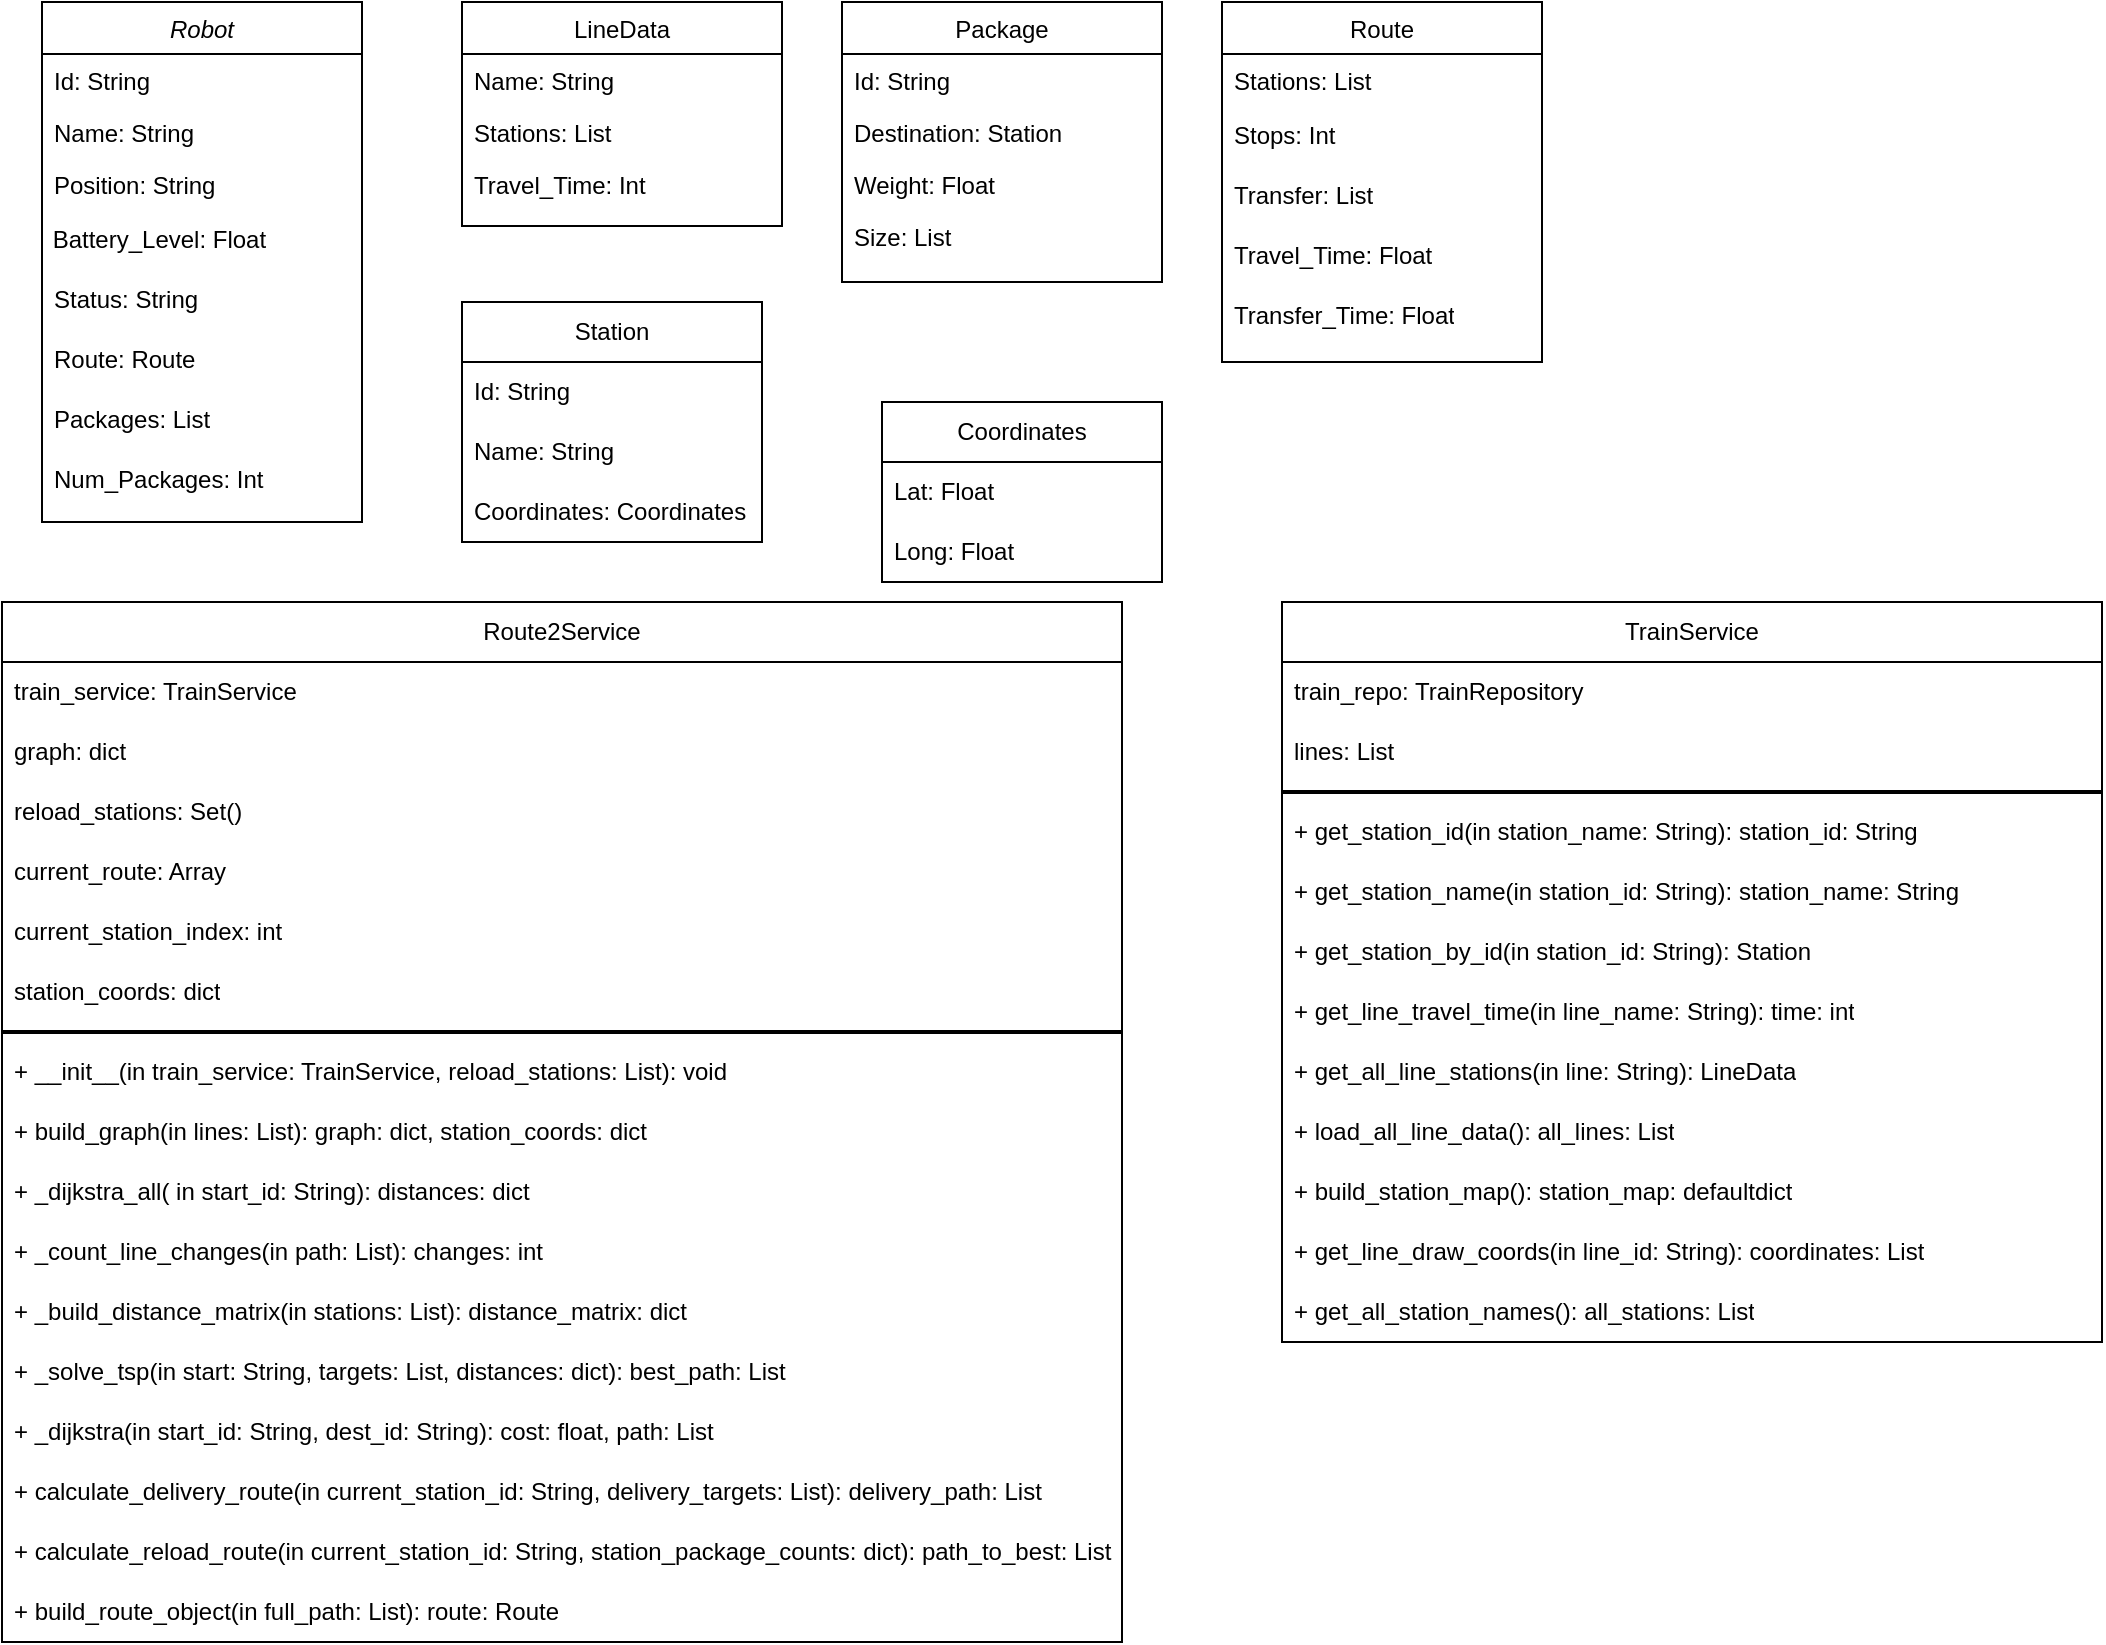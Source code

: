 <mxfile version="27.0.6">
  <diagram id="C5RBs43oDa-KdzZeNtuy" name="Page-1">
    <mxGraphModel dx="1042" dy="535" grid="1" gridSize="10" guides="1" tooltips="1" connect="1" arrows="1" fold="1" page="1" pageScale="1" pageWidth="827" pageHeight="1169" math="0" shadow="0">
      <root>
        <mxCell id="WIyWlLk6GJQsqaUBKTNV-0" />
        <mxCell id="WIyWlLk6GJQsqaUBKTNV-1" parent="WIyWlLk6GJQsqaUBKTNV-0" />
        <mxCell id="zkfFHV4jXpPFQw0GAbJ--0" value="Robot" style="swimlane;fontStyle=2;align=center;verticalAlign=top;childLayout=stackLayout;horizontal=1;startSize=26;horizontalStack=0;resizeParent=1;resizeLast=0;collapsible=1;marginBottom=0;rounded=0;shadow=0;strokeWidth=1;" parent="WIyWlLk6GJQsqaUBKTNV-1" vertex="1">
          <mxGeometry x="40" y="60" width="160" height="260" as="geometry">
            <mxRectangle x="230" y="140" width="160" height="26" as="alternateBounds" />
          </mxGeometry>
        </mxCell>
        <mxCell id="zkfFHV4jXpPFQw0GAbJ--1" value="Id: String" style="text;align=left;verticalAlign=top;spacingLeft=4;spacingRight=4;overflow=hidden;rotatable=0;points=[[0,0.5],[1,0.5]];portConstraint=eastwest;" parent="zkfFHV4jXpPFQw0GAbJ--0" vertex="1">
          <mxGeometry y="26" width="160" height="26" as="geometry" />
        </mxCell>
        <mxCell id="zkfFHV4jXpPFQw0GAbJ--2" value="Name: String" style="text;align=left;verticalAlign=top;spacingLeft=4;spacingRight=4;overflow=hidden;rotatable=0;points=[[0,0.5],[1,0.5]];portConstraint=eastwest;rounded=0;shadow=0;html=0;" parent="zkfFHV4jXpPFQw0GAbJ--0" vertex="1">
          <mxGeometry y="52" width="160" height="26" as="geometry" />
        </mxCell>
        <mxCell id="zkfFHV4jXpPFQw0GAbJ--3" value="Position: String" style="text;align=left;verticalAlign=top;spacingLeft=4;spacingRight=4;overflow=hidden;rotatable=0;points=[[0,0.5],[1,0.5]];portConstraint=eastwest;rounded=0;shadow=0;html=0;" parent="zkfFHV4jXpPFQw0GAbJ--0" vertex="1">
          <mxGeometry y="78" width="160" height="26" as="geometry" />
        </mxCell>
        <mxCell id="OUTJV8kgqdNEQ4jEnF7Q-9" value="&lt;div align=&quot;left&quot;&gt;&amp;nbsp;Battery_Level: Float&lt;/div&gt;" style="text;html=1;align=left;verticalAlign=middle;whiteSpace=wrap;rounded=0;" vertex="1" parent="zkfFHV4jXpPFQw0GAbJ--0">
          <mxGeometry y="104" width="160" height="30" as="geometry" />
        </mxCell>
        <mxCell id="OUTJV8kgqdNEQ4jEnF7Q-10" value="Status: String" style="text;strokeColor=none;fillColor=none;align=left;verticalAlign=middle;spacingLeft=4;spacingRight=4;overflow=hidden;points=[[0,0.5],[1,0.5]];portConstraint=eastwest;rotatable=0;whiteSpace=wrap;html=1;" vertex="1" parent="zkfFHV4jXpPFQw0GAbJ--0">
          <mxGeometry y="134" width="160" height="30" as="geometry" />
        </mxCell>
        <mxCell id="OUTJV8kgqdNEQ4jEnF7Q-11" value="Route: Route" style="text;strokeColor=none;fillColor=none;align=left;verticalAlign=middle;spacingLeft=4;spacingRight=4;overflow=hidden;points=[[0,0.5],[1,0.5]];portConstraint=eastwest;rotatable=0;whiteSpace=wrap;html=1;" vertex="1" parent="zkfFHV4jXpPFQw0GAbJ--0">
          <mxGeometry y="164" width="160" height="30" as="geometry" />
        </mxCell>
        <mxCell id="OUTJV8kgqdNEQ4jEnF7Q-12" value="Packages: List" style="text;strokeColor=none;fillColor=none;align=left;verticalAlign=middle;spacingLeft=4;spacingRight=4;overflow=hidden;points=[[0,0.5],[1,0.5]];portConstraint=eastwest;rotatable=0;whiteSpace=wrap;html=1;" vertex="1" parent="zkfFHV4jXpPFQw0GAbJ--0">
          <mxGeometry y="194" width="160" height="30" as="geometry" />
        </mxCell>
        <mxCell id="OUTJV8kgqdNEQ4jEnF7Q-13" value="Num_Packages: Int" style="text;strokeColor=none;fillColor=none;align=left;verticalAlign=middle;spacingLeft=4;spacingRight=4;overflow=hidden;points=[[0,0.5],[1,0.5]];portConstraint=eastwest;rotatable=0;whiteSpace=wrap;html=1;" vertex="1" parent="zkfFHV4jXpPFQw0GAbJ--0">
          <mxGeometry y="224" width="160" height="30" as="geometry" />
        </mxCell>
        <mxCell id="zkfFHV4jXpPFQw0GAbJ--6" value="Package" style="swimlane;fontStyle=0;align=center;verticalAlign=top;childLayout=stackLayout;horizontal=1;startSize=26;horizontalStack=0;resizeParent=1;resizeLast=0;collapsible=1;marginBottom=0;rounded=0;shadow=0;strokeWidth=1;" parent="WIyWlLk6GJQsqaUBKTNV-1" vertex="1">
          <mxGeometry x="440" y="60" width="160" height="140" as="geometry">
            <mxRectangle x="130" y="380" width="160" height="26" as="alternateBounds" />
          </mxGeometry>
        </mxCell>
        <mxCell id="zkfFHV4jXpPFQw0GAbJ--7" value="Id: String" style="text;align=left;verticalAlign=top;spacingLeft=4;spacingRight=4;overflow=hidden;rotatable=0;points=[[0,0.5],[1,0.5]];portConstraint=eastwest;" parent="zkfFHV4jXpPFQw0GAbJ--6" vertex="1">
          <mxGeometry y="26" width="160" height="26" as="geometry" />
        </mxCell>
        <mxCell id="zkfFHV4jXpPFQw0GAbJ--8" value="Destination: Station" style="text;align=left;verticalAlign=top;spacingLeft=4;spacingRight=4;overflow=hidden;rotatable=0;points=[[0,0.5],[1,0.5]];portConstraint=eastwest;rounded=0;shadow=0;html=0;" parent="zkfFHV4jXpPFQw0GAbJ--6" vertex="1">
          <mxGeometry y="52" width="160" height="26" as="geometry" />
        </mxCell>
        <mxCell id="zkfFHV4jXpPFQw0GAbJ--10" value="Weight: Float" style="text;align=left;verticalAlign=top;spacingLeft=4;spacingRight=4;overflow=hidden;rotatable=0;points=[[0,0.5],[1,0.5]];portConstraint=eastwest;fontStyle=0" parent="zkfFHV4jXpPFQw0GAbJ--6" vertex="1">
          <mxGeometry y="78" width="160" height="26" as="geometry" />
        </mxCell>
        <mxCell id="zkfFHV4jXpPFQw0GAbJ--11" value="Size: List" style="text;align=left;verticalAlign=top;spacingLeft=4;spacingRight=4;overflow=hidden;rotatable=0;points=[[0,0.5],[1,0.5]];portConstraint=eastwest;" parent="zkfFHV4jXpPFQw0GAbJ--6" vertex="1">
          <mxGeometry y="104" width="160" height="26" as="geometry" />
        </mxCell>
        <mxCell id="zkfFHV4jXpPFQw0GAbJ--13" value="Route" style="swimlane;fontStyle=0;align=center;verticalAlign=top;childLayout=stackLayout;horizontal=1;startSize=26;horizontalStack=0;resizeParent=1;resizeLast=0;collapsible=1;marginBottom=0;rounded=0;shadow=0;strokeWidth=1;" parent="WIyWlLk6GJQsqaUBKTNV-1" vertex="1">
          <mxGeometry x="630" y="60" width="160" height="180" as="geometry">
            <mxRectangle x="340" y="380" width="170" height="26" as="alternateBounds" />
          </mxGeometry>
        </mxCell>
        <mxCell id="zkfFHV4jXpPFQw0GAbJ--14" value="Stations: List" style="text;align=left;verticalAlign=top;spacingLeft=4;spacingRight=4;overflow=hidden;rotatable=0;points=[[0,0.5],[1,0.5]];portConstraint=eastwest;" parent="zkfFHV4jXpPFQw0GAbJ--13" vertex="1">
          <mxGeometry y="26" width="160" height="26" as="geometry" />
        </mxCell>
        <mxCell id="OUTJV8kgqdNEQ4jEnF7Q-15" value="Stops: Int" style="text;strokeColor=none;fillColor=none;align=left;verticalAlign=middle;spacingLeft=4;spacingRight=4;overflow=hidden;points=[[0,0.5],[1,0.5]];portConstraint=eastwest;rotatable=0;whiteSpace=wrap;html=1;" vertex="1" parent="zkfFHV4jXpPFQw0GAbJ--13">
          <mxGeometry y="52" width="160" height="30" as="geometry" />
        </mxCell>
        <mxCell id="OUTJV8kgqdNEQ4jEnF7Q-16" value="Transfer: List" style="text;strokeColor=none;fillColor=none;align=left;verticalAlign=middle;spacingLeft=4;spacingRight=4;overflow=hidden;points=[[0,0.5],[1,0.5]];portConstraint=eastwest;rotatable=0;whiteSpace=wrap;html=1;" vertex="1" parent="zkfFHV4jXpPFQw0GAbJ--13">
          <mxGeometry y="82" width="160" height="30" as="geometry" />
        </mxCell>
        <mxCell id="OUTJV8kgqdNEQ4jEnF7Q-17" value="Travel_Time: Float" style="text;strokeColor=none;fillColor=none;align=left;verticalAlign=middle;spacingLeft=4;spacingRight=4;overflow=hidden;points=[[0,0.5],[1,0.5]];portConstraint=eastwest;rotatable=0;whiteSpace=wrap;html=1;" vertex="1" parent="zkfFHV4jXpPFQw0GAbJ--13">
          <mxGeometry y="112" width="160" height="30" as="geometry" />
        </mxCell>
        <mxCell id="OUTJV8kgqdNEQ4jEnF7Q-18" value="Transfer_Time: Float" style="text;strokeColor=none;fillColor=none;align=left;verticalAlign=middle;spacingLeft=4;spacingRight=4;overflow=hidden;points=[[0,0.5],[1,0.5]];portConstraint=eastwest;rotatable=0;whiteSpace=wrap;html=1;" vertex="1" parent="zkfFHV4jXpPFQw0GAbJ--13">
          <mxGeometry y="142" width="160" height="30" as="geometry" />
        </mxCell>
        <mxCell id="zkfFHV4jXpPFQw0GAbJ--17" value="LineData" style="swimlane;fontStyle=0;align=center;verticalAlign=top;childLayout=stackLayout;horizontal=1;startSize=26;horizontalStack=0;resizeParent=1;resizeLast=0;collapsible=1;marginBottom=0;rounded=0;shadow=0;strokeWidth=1;" parent="WIyWlLk6GJQsqaUBKTNV-1" vertex="1">
          <mxGeometry x="250" y="60" width="160" height="112" as="geometry">
            <mxRectangle x="550" y="140" width="160" height="26" as="alternateBounds" />
          </mxGeometry>
        </mxCell>
        <mxCell id="zkfFHV4jXpPFQw0GAbJ--18" value="Name: String" style="text;align=left;verticalAlign=top;spacingLeft=4;spacingRight=4;overflow=hidden;rotatable=0;points=[[0,0.5],[1,0.5]];portConstraint=eastwest;" parent="zkfFHV4jXpPFQw0GAbJ--17" vertex="1">
          <mxGeometry y="26" width="160" height="26" as="geometry" />
        </mxCell>
        <mxCell id="zkfFHV4jXpPFQw0GAbJ--19" value="Stations: List" style="text;align=left;verticalAlign=top;spacingLeft=4;spacingRight=4;overflow=hidden;rotatable=0;points=[[0,0.5],[1,0.5]];portConstraint=eastwest;rounded=0;shadow=0;html=0;" parent="zkfFHV4jXpPFQw0GAbJ--17" vertex="1">
          <mxGeometry y="52" width="160" height="26" as="geometry" />
        </mxCell>
        <mxCell id="zkfFHV4jXpPFQw0GAbJ--20" value="Travel_Time: Int" style="text;align=left;verticalAlign=top;spacingLeft=4;spacingRight=4;overflow=hidden;rotatable=0;points=[[0,0.5],[1,0.5]];portConstraint=eastwest;rounded=0;shadow=0;html=0;" parent="zkfFHV4jXpPFQw0GAbJ--17" vertex="1">
          <mxGeometry y="78" width="160" height="26" as="geometry" />
        </mxCell>
        <mxCell id="OUTJV8kgqdNEQ4jEnF7Q-0" value="Station" style="swimlane;fontStyle=0;childLayout=stackLayout;horizontal=1;startSize=30;horizontalStack=0;resizeParent=1;resizeParentMax=0;resizeLast=0;collapsible=1;marginBottom=0;whiteSpace=wrap;html=1;" vertex="1" parent="WIyWlLk6GJQsqaUBKTNV-1">
          <mxGeometry x="250" y="210" width="150" height="120" as="geometry" />
        </mxCell>
        <mxCell id="OUTJV8kgqdNEQ4jEnF7Q-1" value="Id: String" style="text;strokeColor=none;fillColor=none;align=left;verticalAlign=middle;spacingLeft=4;spacingRight=4;overflow=hidden;points=[[0,0.5],[1,0.5]];portConstraint=eastwest;rotatable=0;whiteSpace=wrap;html=1;" vertex="1" parent="OUTJV8kgqdNEQ4jEnF7Q-0">
          <mxGeometry y="30" width="150" height="30" as="geometry" />
        </mxCell>
        <mxCell id="OUTJV8kgqdNEQ4jEnF7Q-2" value="Name: String" style="text;strokeColor=none;fillColor=none;align=left;verticalAlign=middle;spacingLeft=4;spacingRight=4;overflow=hidden;points=[[0,0.5],[1,0.5]];portConstraint=eastwest;rotatable=0;whiteSpace=wrap;html=1;" vertex="1" parent="OUTJV8kgqdNEQ4jEnF7Q-0">
          <mxGeometry y="60" width="150" height="30" as="geometry" />
        </mxCell>
        <mxCell id="OUTJV8kgqdNEQ4jEnF7Q-3" value="Coordinates: Coordinates" style="text;strokeColor=none;fillColor=none;align=left;verticalAlign=middle;spacingLeft=4;spacingRight=4;overflow=hidden;points=[[0,0.5],[1,0.5]];portConstraint=eastwest;rotatable=0;whiteSpace=wrap;html=1;" vertex="1" parent="OUTJV8kgqdNEQ4jEnF7Q-0">
          <mxGeometry y="90" width="150" height="30" as="geometry" />
        </mxCell>
        <mxCell id="OUTJV8kgqdNEQ4jEnF7Q-5" value="Coordinates" style="swimlane;fontStyle=0;childLayout=stackLayout;horizontal=1;startSize=30;horizontalStack=0;resizeParent=1;resizeParentMax=0;resizeLast=0;collapsible=1;marginBottom=0;whiteSpace=wrap;html=1;" vertex="1" parent="WIyWlLk6GJQsqaUBKTNV-1">
          <mxGeometry x="460" y="260" width="140" height="90" as="geometry" />
        </mxCell>
        <mxCell id="OUTJV8kgqdNEQ4jEnF7Q-6" value="Lat: Float" style="text;strokeColor=none;fillColor=none;align=left;verticalAlign=middle;spacingLeft=4;spacingRight=4;overflow=hidden;points=[[0,0.5],[1,0.5]];portConstraint=eastwest;rotatable=0;whiteSpace=wrap;html=1;" vertex="1" parent="OUTJV8kgqdNEQ4jEnF7Q-5">
          <mxGeometry y="30" width="140" height="30" as="geometry" />
        </mxCell>
        <mxCell id="OUTJV8kgqdNEQ4jEnF7Q-7" value="Long: Float" style="text;strokeColor=none;fillColor=none;align=left;verticalAlign=middle;spacingLeft=4;spacingRight=4;overflow=hidden;points=[[0,0.5],[1,0.5]];portConstraint=eastwest;rotatable=0;whiteSpace=wrap;html=1;" vertex="1" parent="OUTJV8kgqdNEQ4jEnF7Q-5">
          <mxGeometry y="60" width="140" height="30" as="geometry" />
        </mxCell>
        <mxCell id="OUTJV8kgqdNEQ4jEnF7Q-19" value="Route2Service" style="swimlane;fontStyle=0;childLayout=stackLayout;horizontal=1;startSize=30;horizontalStack=0;resizeParent=1;resizeParentMax=0;resizeLast=0;collapsible=1;marginBottom=0;whiteSpace=wrap;html=1;" vertex="1" parent="WIyWlLk6GJQsqaUBKTNV-1">
          <mxGeometry x="20" y="360" width="560" height="520" as="geometry" />
        </mxCell>
        <mxCell id="OUTJV8kgqdNEQ4jEnF7Q-20" value="train_service: TrainService" style="text;strokeColor=none;fillColor=none;align=left;verticalAlign=middle;spacingLeft=4;spacingRight=4;overflow=hidden;points=[[0,0.5],[1,0.5]];portConstraint=eastwest;rotatable=0;whiteSpace=wrap;html=1;" vertex="1" parent="OUTJV8kgqdNEQ4jEnF7Q-19">
          <mxGeometry y="30" width="560" height="30" as="geometry" />
        </mxCell>
        <mxCell id="OUTJV8kgqdNEQ4jEnF7Q-21" value="graph: dict" style="text;strokeColor=none;fillColor=none;align=left;verticalAlign=middle;spacingLeft=4;spacingRight=4;overflow=hidden;points=[[0,0.5],[1,0.5]];portConstraint=eastwest;rotatable=0;whiteSpace=wrap;html=1;" vertex="1" parent="OUTJV8kgqdNEQ4jEnF7Q-19">
          <mxGeometry y="60" width="560" height="30" as="geometry" />
        </mxCell>
        <mxCell id="OUTJV8kgqdNEQ4jEnF7Q-22" value="reload_stations: Set()" style="text;strokeColor=none;fillColor=none;align=left;verticalAlign=middle;spacingLeft=4;spacingRight=4;overflow=hidden;points=[[0,0.5],[1,0.5]];portConstraint=eastwest;rotatable=0;whiteSpace=wrap;html=1;" vertex="1" parent="OUTJV8kgqdNEQ4jEnF7Q-19">
          <mxGeometry y="90" width="560" height="30" as="geometry" />
        </mxCell>
        <mxCell id="OUTJV8kgqdNEQ4jEnF7Q-40" value="current_route: Array" style="text;strokeColor=none;fillColor=none;align=left;verticalAlign=middle;spacingLeft=4;spacingRight=4;overflow=hidden;points=[[0,0.5],[1,0.5]];portConstraint=eastwest;rotatable=0;whiteSpace=wrap;html=1;" vertex="1" parent="OUTJV8kgqdNEQ4jEnF7Q-19">
          <mxGeometry y="120" width="560" height="30" as="geometry" />
        </mxCell>
        <mxCell id="OUTJV8kgqdNEQ4jEnF7Q-41" value="current_station_index: int" style="text;strokeColor=none;fillColor=none;align=left;verticalAlign=middle;spacingLeft=4;spacingRight=4;overflow=hidden;points=[[0,0.5],[1,0.5]];portConstraint=eastwest;rotatable=0;whiteSpace=wrap;html=1;" vertex="1" parent="OUTJV8kgqdNEQ4jEnF7Q-19">
          <mxGeometry y="150" width="560" height="30" as="geometry" />
        </mxCell>
        <mxCell id="OUTJV8kgqdNEQ4jEnF7Q-42" value="station_coords: dict" style="text;strokeColor=none;fillColor=none;align=left;verticalAlign=middle;spacingLeft=4;spacingRight=4;overflow=hidden;points=[[0,0.5],[1,0.5]];portConstraint=eastwest;rotatable=0;whiteSpace=wrap;html=1;" vertex="1" parent="OUTJV8kgqdNEQ4jEnF7Q-19">
          <mxGeometry y="180" width="560" height="30" as="geometry" />
        </mxCell>
        <mxCell id="OUTJV8kgqdNEQ4jEnF7Q-38" value="" style="line;strokeWidth=2;html=1;" vertex="1" parent="OUTJV8kgqdNEQ4jEnF7Q-19">
          <mxGeometry y="210" width="560" height="10" as="geometry" />
        </mxCell>
        <mxCell id="OUTJV8kgqdNEQ4jEnF7Q-39" value="+ __init__(in train_service: TrainService, reload_stations: List): void" style="text;strokeColor=none;fillColor=none;align=left;verticalAlign=middle;spacingLeft=4;spacingRight=4;overflow=hidden;points=[[0,0.5],[1,0.5]];portConstraint=eastwest;rotatable=0;whiteSpace=wrap;html=1;" vertex="1" parent="OUTJV8kgqdNEQ4jEnF7Q-19">
          <mxGeometry y="220" width="560" height="30" as="geometry" />
        </mxCell>
        <mxCell id="OUTJV8kgqdNEQ4jEnF7Q-43" value="+ build_graph(in lines: List): graph: dict, station_coords: dict" style="text;strokeColor=none;fillColor=none;align=left;verticalAlign=middle;spacingLeft=4;spacingRight=4;overflow=hidden;points=[[0,0.5],[1,0.5]];portConstraint=eastwest;rotatable=0;whiteSpace=wrap;html=1;" vertex="1" parent="OUTJV8kgqdNEQ4jEnF7Q-19">
          <mxGeometry y="250" width="560" height="30" as="geometry" />
        </mxCell>
        <mxCell id="OUTJV8kgqdNEQ4jEnF7Q-44" value="+ _dijkstra_all( in start_id: String): distances: dict" style="text;strokeColor=none;fillColor=none;align=left;verticalAlign=middle;spacingLeft=4;spacingRight=4;overflow=hidden;points=[[0,0.5],[1,0.5]];portConstraint=eastwest;rotatable=0;whiteSpace=wrap;html=1;" vertex="1" parent="OUTJV8kgqdNEQ4jEnF7Q-19">
          <mxGeometry y="280" width="560" height="30" as="geometry" />
        </mxCell>
        <mxCell id="OUTJV8kgqdNEQ4jEnF7Q-45" value="&lt;div&gt;+ _count_line_changes(in path: List): changes: int&lt;/div&gt;" style="text;strokeColor=none;fillColor=none;align=left;verticalAlign=middle;spacingLeft=4;spacingRight=4;overflow=hidden;points=[[0,0.5],[1,0.5]];portConstraint=eastwest;rotatable=0;whiteSpace=wrap;html=1;" vertex="1" parent="OUTJV8kgqdNEQ4jEnF7Q-19">
          <mxGeometry y="310" width="560" height="30" as="geometry" />
        </mxCell>
        <mxCell id="OUTJV8kgqdNEQ4jEnF7Q-46" value="+ _build_distance_matrix(in stations: List): distance_matrix: dict" style="text;strokeColor=none;fillColor=none;align=left;verticalAlign=middle;spacingLeft=4;spacingRight=4;overflow=hidden;points=[[0,0.5],[1,0.5]];portConstraint=eastwest;rotatable=0;whiteSpace=wrap;html=1;" vertex="1" parent="OUTJV8kgqdNEQ4jEnF7Q-19">
          <mxGeometry y="340" width="560" height="30" as="geometry" />
        </mxCell>
        <mxCell id="OUTJV8kgqdNEQ4jEnF7Q-47" value="+ _solve_tsp(in start: String, targets: List, distances: dict): best_path: List" style="text;strokeColor=none;fillColor=none;align=left;verticalAlign=middle;spacingLeft=4;spacingRight=4;overflow=hidden;points=[[0,0.5],[1,0.5]];portConstraint=eastwest;rotatable=0;whiteSpace=wrap;html=1;" vertex="1" parent="OUTJV8kgqdNEQ4jEnF7Q-19">
          <mxGeometry y="370" width="560" height="30" as="geometry" />
        </mxCell>
        <mxCell id="OUTJV8kgqdNEQ4jEnF7Q-48" value="+ _dijkstra(in start_id: String, dest_id: String): cost: float, path: List" style="text;strokeColor=none;fillColor=none;align=left;verticalAlign=middle;spacingLeft=4;spacingRight=4;overflow=hidden;points=[[0,0.5],[1,0.5]];portConstraint=eastwest;rotatable=0;whiteSpace=wrap;html=1;" vertex="1" parent="OUTJV8kgqdNEQ4jEnF7Q-19">
          <mxGeometry y="400" width="560" height="30" as="geometry" />
        </mxCell>
        <mxCell id="OUTJV8kgqdNEQ4jEnF7Q-49" value="+ calculate_delivery_route(in current_station_id: String, delivery_targets: List): delivery_path: List" style="text;strokeColor=none;fillColor=none;align=left;verticalAlign=middle;spacingLeft=4;spacingRight=4;overflow=hidden;points=[[0,0.5],[1,0.5]];portConstraint=eastwest;rotatable=0;whiteSpace=wrap;html=1;" vertex="1" parent="OUTJV8kgqdNEQ4jEnF7Q-19">
          <mxGeometry y="430" width="560" height="30" as="geometry" />
        </mxCell>
        <mxCell id="OUTJV8kgqdNEQ4jEnF7Q-50" value="+ calculate_reload_route(in current_station_id: String, station_package_counts: dict): path_to_best: List" style="text;strokeColor=none;fillColor=none;align=left;verticalAlign=middle;spacingLeft=4;spacingRight=4;overflow=hidden;points=[[0,0.5],[1,0.5]];portConstraint=eastwest;rotatable=0;whiteSpace=wrap;html=1;" vertex="1" parent="OUTJV8kgqdNEQ4jEnF7Q-19">
          <mxGeometry y="460" width="560" height="30" as="geometry" />
        </mxCell>
        <mxCell id="OUTJV8kgqdNEQ4jEnF7Q-51" value="+ build_route_object(in full_path: List): route: Route" style="text;strokeColor=none;fillColor=none;align=left;verticalAlign=middle;spacingLeft=4;spacingRight=4;overflow=hidden;points=[[0,0.5],[1,0.5]];portConstraint=eastwest;rotatable=0;whiteSpace=wrap;html=1;" vertex="1" parent="OUTJV8kgqdNEQ4jEnF7Q-19">
          <mxGeometry y="490" width="560" height="30" as="geometry" />
        </mxCell>
        <mxCell id="OUTJV8kgqdNEQ4jEnF7Q-31" value="TrainService" style="swimlane;fontStyle=0;childLayout=stackLayout;horizontal=1;startSize=30;horizontalStack=0;resizeParent=1;resizeParentMax=0;resizeLast=0;collapsible=1;marginBottom=0;whiteSpace=wrap;html=1;" vertex="1" parent="WIyWlLk6GJQsqaUBKTNV-1">
          <mxGeometry x="660" y="360" width="410" height="370" as="geometry" />
        </mxCell>
        <mxCell id="OUTJV8kgqdNEQ4jEnF7Q-32" value="train_repo: TrainRepository" style="text;strokeColor=none;fillColor=none;align=left;verticalAlign=middle;spacingLeft=4;spacingRight=4;overflow=hidden;points=[[0,0.5],[1,0.5]];portConstraint=eastwest;rotatable=0;whiteSpace=wrap;html=1;" vertex="1" parent="OUTJV8kgqdNEQ4jEnF7Q-31">
          <mxGeometry y="30" width="410" height="30" as="geometry" />
        </mxCell>
        <mxCell id="OUTJV8kgqdNEQ4jEnF7Q-33" value="lines: List" style="text;strokeColor=none;fillColor=none;align=left;verticalAlign=middle;spacingLeft=4;spacingRight=4;overflow=hidden;points=[[0,0.5],[1,0.5]];portConstraint=eastwest;rotatable=0;whiteSpace=wrap;html=1;" vertex="1" parent="OUTJV8kgqdNEQ4jEnF7Q-31">
          <mxGeometry y="60" width="410" height="30" as="geometry" />
        </mxCell>
        <mxCell id="OUTJV8kgqdNEQ4jEnF7Q-52" value="" style="line;strokeWidth=2;html=1;" vertex="1" parent="OUTJV8kgqdNEQ4jEnF7Q-31">
          <mxGeometry y="90" width="410" height="10" as="geometry" />
        </mxCell>
        <mxCell id="OUTJV8kgqdNEQ4jEnF7Q-34" value="+ get_station_id(in station_name: String): station_id: String" style="text;strokeColor=none;fillColor=none;align=left;verticalAlign=middle;spacingLeft=4;spacingRight=4;overflow=hidden;points=[[0,0.5],[1,0.5]];portConstraint=eastwest;rotatable=0;whiteSpace=wrap;html=1;" vertex="1" parent="OUTJV8kgqdNEQ4jEnF7Q-31">
          <mxGeometry y="100" width="410" height="30" as="geometry" />
        </mxCell>
        <mxCell id="OUTJV8kgqdNEQ4jEnF7Q-53" value="+ get_station_name(in station_id: String): station_name: String" style="text;strokeColor=none;fillColor=none;align=left;verticalAlign=middle;spacingLeft=4;spacingRight=4;overflow=hidden;points=[[0,0.5],[1,0.5]];portConstraint=eastwest;rotatable=0;whiteSpace=wrap;html=1;" vertex="1" parent="OUTJV8kgqdNEQ4jEnF7Q-31">
          <mxGeometry y="130" width="410" height="30" as="geometry" />
        </mxCell>
        <mxCell id="OUTJV8kgqdNEQ4jEnF7Q-54" value="+ get_station_by_id(in station_id: String): Station" style="text;strokeColor=none;fillColor=none;align=left;verticalAlign=middle;spacingLeft=4;spacingRight=4;overflow=hidden;points=[[0,0.5],[1,0.5]];portConstraint=eastwest;rotatable=0;whiteSpace=wrap;html=1;" vertex="1" parent="OUTJV8kgqdNEQ4jEnF7Q-31">
          <mxGeometry y="160" width="410" height="30" as="geometry" />
        </mxCell>
        <mxCell id="OUTJV8kgqdNEQ4jEnF7Q-55" value="+ get_line_travel_time(in line_name: String): time: int" style="text;strokeColor=none;fillColor=none;align=left;verticalAlign=middle;spacingLeft=4;spacingRight=4;overflow=hidden;points=[[0,0.5],[1,0.5]];portConstraint=eastwest;rotatable=0;whiteSpace=wrap;html=1;" vertex="1" parent="OUTJV8kgqdNEQ4jEnF7Q-31">
          <mxGeometry y="190" width="410" height="30" as="geometry" />
        </mxCell>
        <mxCell id="OUTJV8kgqdNEQ4jEnF7Q-57" value="+ get_all_line_stations(in line: String): LineData" style="text;strokeColor=none;fillColor=none;align=left;verticalAlign=middle;spacingLeft=4;spacingRight=4;overflow=hidden;points=[[0,0.5],[1,0.5]];portConstraint=eastwest;rotatable=0;whiteSpace=wrap;html=1;" vertex="1" parent="OUTJV8kgqdNEQ4jEnF7Q-31">
          <mxGeometry y="220" width="410" height="30" as="geometry" />
        </mxCell>
        <mxCell id="OUTJV8kgqdNEQ4jEnF7Q-56" value="+ load_all_line_data(): all_lines: List" style="text;strokeColor=none;fillColor=none;align=left;verticalAlign=middle;spacingLeft=4;spacingRight=4;overflow=hidden;points=[[0,0.5],[1,0.5]];portConstraint=eastwest;rotatable=0;whiteSpace=wrap;html=1;" vertex="1" parent="OUTJV8kgqdNEQ4jEnF7Q-31">
          <mxGeometry y="250" width="410" height="30" as="geometry" />
        </mxCell>
        <mxCell id="OUTJV8kgqdNEQ4jEnF7Q-58" value="+ build_station_map(): station_map: defaultdict" style="text;strokeColor=none;fillColor=none;align=left;verticalAlign=middle;spacingLeft=4;spacingRight=4;overflow=hidden;points=[[0,0.5],[1,0.5]];portConstraint=eastwest;rotatable=0;whiteSpace=wrap;html=1;" vertex="1" parent="OUTJV8kgqdNEQ4jEnF7Q-31">
          <mxGeometry y="280" width="410" height="30" as="geometry" />
        </mxCell>
        <mxCell id="OUTJV8kgqdNEQ4jEnF7Q-59" value="+ get_line_draw_coords(in line_id: String): coordinates: List" style="text;strokeColor=none;fillColor=none;align=left;verticalAlign=middle;spacingLeft=4;spacingRight=4;overflow=hidden;points=[[0,0.5],[1,0.5]];portConstraint=eastwest;rotatable=0;whiteSpace=wrap;html=1;" vertex="1" parent="OUTJV8kgqdNEQ4jEnF7Q-31">
          <mxGeometry y="310" width="410" height="30" as="geometry" />
        </mxCell>
        <mxCell id="OUTJV8kgqdNEQ4jEnF7Q-60" value="+ get_all_station_names(): all_stations: List" style="text;strokeColor=none;fillColor=none;align=left;verticalAlign=middle;spacingLeft=4;spacingRight=4;overflow=hidden;points=[[0,0.5],[1,0.5]];portConstraint=eastwest;rotatable=0;whiteSpace=wrap;html=1;" vertex="1" parent="OUTJV8kgqdNEQ4jEnF7Q-31">
          <mxGeometry y="340" width="410" height="30" as="geometry" />
        </mxCell>
      </root>
    </mxGraphModel>
  </diagram>
</mxfile>
